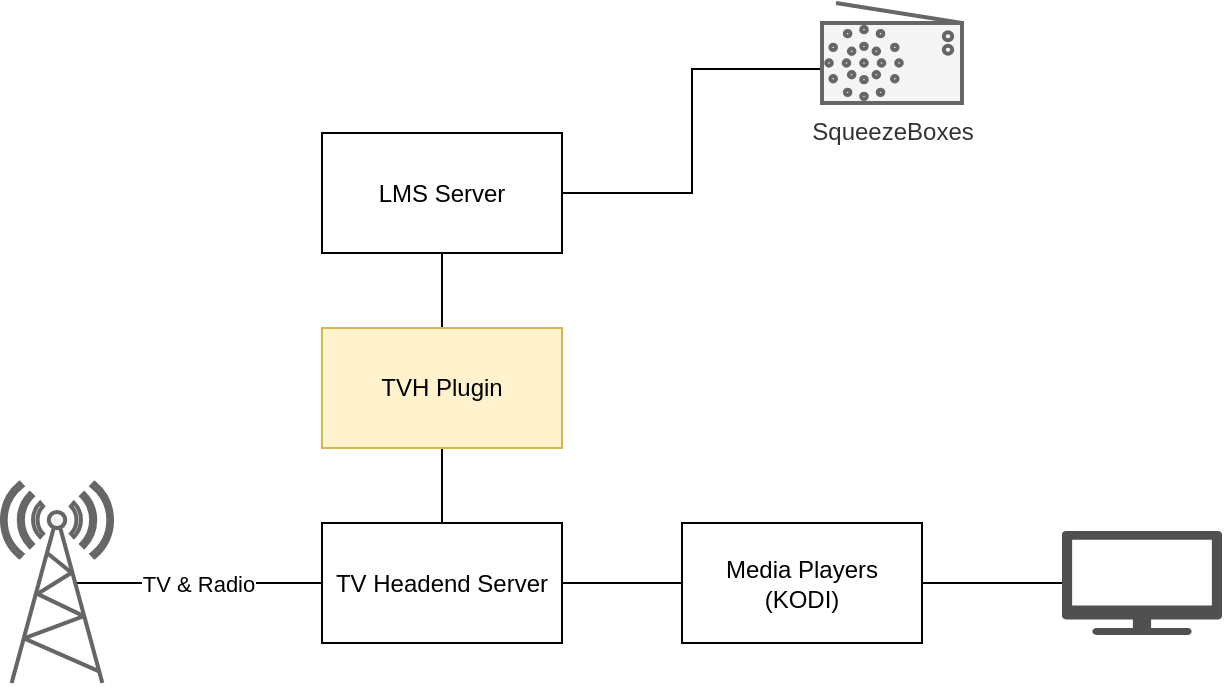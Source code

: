 <mxfile version="10.6.7"><diagram id="HwfYmqqO3gX2UDpgJFUn" name="Page-1"><mxGraphModel dx="1058" dy="636" grid="0" gridSize="10" guides="1" tooltips="1" connect="1" arrows="1" fold="1" page="1" pageScale="1" pageWidth="850" pageHeight="1100" math="0" shadow="0"><root><mxCell id="0"/><mxCell id="1" parent="0"/><mxCell id="9c-JibzyTxB6eTbW4ohW-12" style="edgeStyle=orthogonalEdgeStyle;rounded=0;orthogonalLoop=1;jettySize=auto;html=1;exitX=1;exitY=0.5;exitDx=0;exitDy=0;entryX=-0.014;entryY=0.66;entryDx=0;entryDy=0;entryPerimeter=0;endArrow=none;endFill=0;" edge="1" parent="1" source="9c-JibzyTxB6eTbW4ohW-1" target="9c-JibzyTxB6eTbW4ohW-5"><mxGeometry relative="1" as="geometry"/></mxCell><mxCell id="9c-JibzyTxB6eTbW4ohW-1" value="LMS Server" style="rounded=0;whiteSpace=wrap;html=1;" vertex="1" parent="1"><mxGeometry x="280" y="147.5" width="120" height="60" as="geometry"/></mxCell><mxCell id="9c-JibzyTxB6eTbW4ohW-10" style="edgeStyle=orthogonalEdgeStyle;rounded=0;orthogonalLoop=1;jettySize=auto;html=1;exitX=1;exitY=0.5;exitDx=0;exitDy=0;endArrow=none;endFill=0;" edge="1" parent="1" source="9c-JibzyTxB6eTbW4ohW-2" target="9c-JibzyTxB6eTbW4ohW-3"><mxGeometry relative="1" as="geometry"/></mxCell><mxCell id="9c-JibzyTxB6eTbW4ohW-2" value="TV Headend Server" style="rounded=0;whiteSpace=wrap;html=1;" vertex="1" parent="1"><mxGeometry x="280" y="342.5" width="120" height="60" as="geometry"/></mxCell><mxCell id="9c-JibzyTxB6eTbW4ohW-11" style="edgeStyle=orthogonalEdgeStyle;rounded=0;orthogonalLoop=1;jettySize=auto;html=1;exitX=1;exitY=0.5;exitDx=0;exitDy=0;endArrow=none;endFill=0;" edge="1" parent="1" source="9c-JibzyTxB6eTbW4ohW-3" target="9c-JibzyTxB6eTbW4ohW-4"><mxGeometry relative="1" as="geometry"/></mxCell><mxCell id="9c-JibzyTxB6eTbW4ohW-3" value="Media Players&lt;br&gt;(KODI)&lt;br&gt;" style="rounded=0;whiteSpace=wrap;html=1;" vertex="1" parent="1"><mxGeometry x="460" y="342.5" width="120" height="60" as="geometry"/></mxCell><mxCell id="9c-JibzyTxB6eTbW4ohW-4" value="" style="pointerEvents=1;shadow=0;dashed=0;html=1;strokeColor=none;fillColor=#505050;labelPosition=center;verticalLabelPosition=bottom;verticalAlign=top;outlineConnect=0;align=center;shape=mxgraph.office.devices.tv;" vertex="1" parent="1"><mxGeometry x="650" y="346.5" width="80" height="52" as="geometry"/></mxCell><mxCell id="9c-JibzyTxB6eTbW4ohW-5" value="SqueezeBoxes" style="html=1;verticalLabelPosition=bottom;align=center;labelBackgroundColor=#ffffff;verticalAlign=top;strokeWidth=2;strokeColor=#666666;fillColor=#f5f5f5;shadow=0;dashed=0;shape=mxgraph.ios7.icons.radio;fontColor=#333333;" vertex="1" parent="1"><mxGeometry x="530" y="82.5" width="70" height="50" as="geometry"/></mxCell><mxCell id="9c-JibzyTxB6eTbW4ohW-9" value="TV &amp;amp; Radio&lt;br&gt;" style="edgeStyle=orthogonalEdgeStyle;rounded=0;orthogonalLoop=1;jettySize=auto;html=1;exitX=0.67;exitY=0.5;exitDx=0;exitDy=0;exitPerimeter=0;endArrow=none;endFill=0;" edge="1" parent="1" source="9c-JibzyTxB6eTbW4ohW-6" target="9c-JibzyTxB6eTbW4ohW-2"><mxGeometry relative="1" as="geometry"/></mxCell><mxCell id="9c-JibzyTxB6eTbW4ohW-6" value="" style="fontColor=#333333;verticalAlign=top;verticalLabelPosition=bottom;labelPosition=center;align=center;html=1;outlineConnect=0;fillColor=#f5f5f5;strokeColor=#666666;gradientDirection=north;strokeWidth=2;shape=mxgraph.networks.radio_tower;" vertex="1" parent="1"><mxGeometry x="120" y="322.5" width="55" height="100" as="geometry"/></mxCell><mxCell id="9c-JibzyTxB6eTbW4ohW-15" value="" style="edgeStyle=orthogonalEdgeStyle;rounded=0;orthogonalLoop=1;jettySize=auto;html=1;endArrow=none;endFill=0;" edge="1" parent="1" source="9c-JibzyTxB6eTbW4ohW-13" target="9c-JibzyTxB6eTbW4ohW-2"><mxGeometry relative="1" as="geometry"/></mxCell><mxCell id="9c-JibzyTxB6eTbW4ohW-17" value="" style="edgeStyle=orthogonalEdgeStyle;rounded=0;orthogonalLoop=1;jettySize=auto;html=1;startArrow=none;startFill=0;endArrow=none;endFill=0;" edge="1" parent="1" source="9c-JibzyTxB6eTbW4ohW-13" target="9c-JibzyTxB6eTbW4ohW-1"><mxGeometry relative="1" as="geometry"/></mxCell><mxCell id="9c-JibzyTxB6eTbW4ohW-13" value="TVH Plugin" style="rounded=0;whiteSpace=wrap;html=1;fillColor=#fff2cc;strokeColor=#d6b656;" vertex="1" parent="1"><mxGeometry x="280" y="245" width="120" height="60" as="geometry"/></mxCell></root></mxGraphModel></diagram></mxfile>